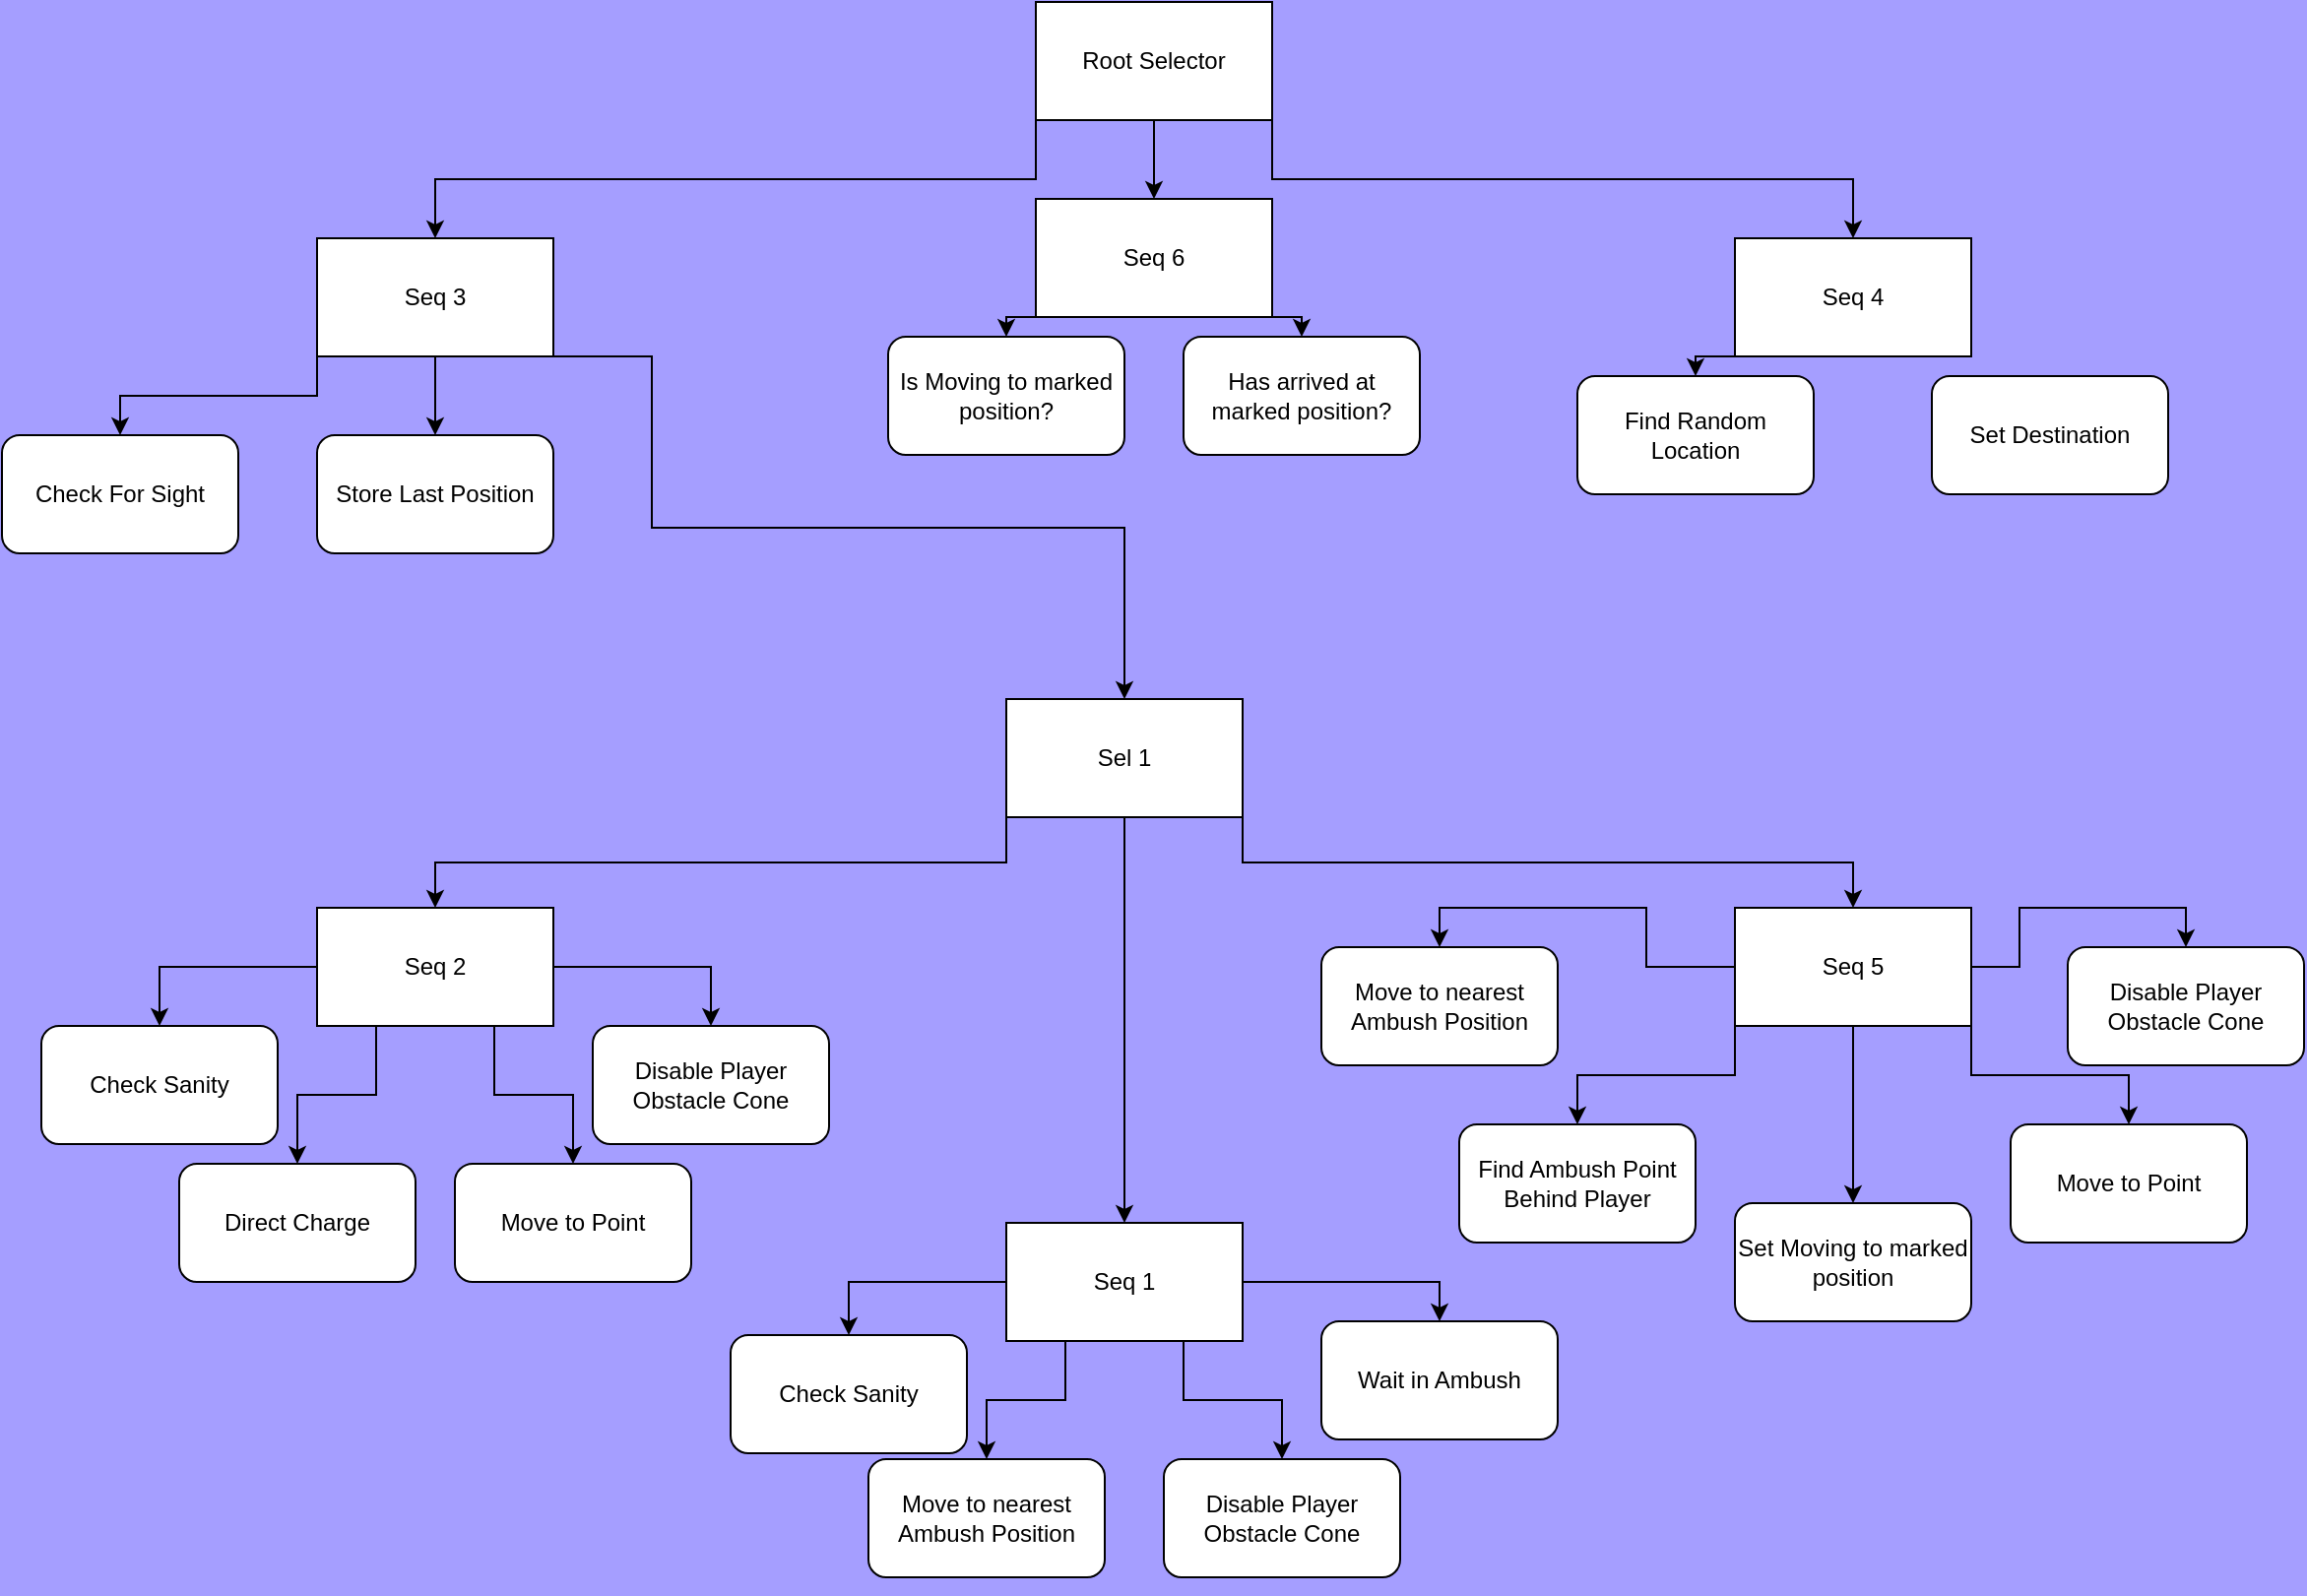 <mxfile version="13.9.9" type="device"><diagram id="C5RBs43oDa-KdzZeNtuy" name="Page-1"><mxGraphModel dx="1422" dy="822" grid="1" gridSize="10" guides="1" tooltips="1" connect="1" arrows="1" fold="1" page="1" pageScale="1" pageWidth="827" pageHeight="583" background="#A59EFF" math="0" shadow="0"><root><mxCell id="WIyWlLk6GJQsqaUBKTNV-0"/><mxCell id="WIyWlLk6GJQsqaUBKTNV-1" parent="WIyWlLk6GJQsqaUBKTNV-0"/><mxCell id="V3z-uiQqtsoL0Zn8f7dN-4" style="edgeStyle=orthogonalEdgeStyle;rounded=0;orthogonalLoop=1;jettySize=auto;html=1;exitX=0;exitY=1;exitDx=0;exitDy=0;entryX=0.5;entryY=0;entryDx=0;entryDy=0;" edge="1" parent="WIyWlLk6GJQsqaUBKTNV-1" source="u5zZ3J_nHTOApTEEm-aQ-0" target="V3z-uiQqtsoL0Zn8f7dN-0"><mxGeometry relative="1" as="geometry"/></mxCell><mxCell id="V3z-uiQqtsoL0Zn8f7dN-5" style="edgeStyle=orthogonalEdgeStyle;rounded=0;orthogonalLoop=1;jettySize=auto;html=1;exitX=1;exitY=1;exitDx=0;exitDy=0;entryX=0.5;entryY=0;entryDx=0;entryDy=0;" edge="1" parent="WIyWlLk6GJQsqaUBKTNV-1" source="u5zZ3J_nHTOApTEEm-aQ-0" target="V3z-uiQqtsoL0Zn8f7dN-2"><mxGeometry relative="1" as="geometry"/></mxCell><mxCell id="u5zZ3J_nHTOApTEEm-aQ-0" value="Root Selector" style="rounded=0;whiteSpace=wrap;html=1;" parent="WIyWlLk6GJQsqaUBKTNV-1" vertex="1"><mxGeometry x="525" width="120" height="60" as="geometry"/></mxCell><mxCell id="u5zZ3J_nHTOApTEEm-aQ-2" value="" style="endArrow=classic;html=1;entryX=0.5;entryY=0;entryDx=0;entryDy=0;" parent="WIyWlLk6GJQsqaUBKTNV-1" source="u5zZ3J_nHTOApTEEm-aQ-0" target="V3z-uiQqtsoL0Zn8f7dN-1" edge="1"><mxGeometry width="50" height="50" relative="1" as="geometry"><mxPoint x="550" y="450" as="sourcePoint"/><mxPoint x="585" y="80" as="targetPoint"/></mxGeometry></mxCell><mxCell id="V3z-uiQqtsoL0Zn8f7dN-17" style="edgeStyle=orthogonalEdgeStyle;rounded=0;orthogonalLoop=1;jettySize=auto;html=1;exitX=0;exitY=1;exitDx=0;exitDy=0;entryX=0.5;entryY=0;entryDx=0;entryDy=0;" edge="1" parent="WIyWlLk6GJQsqaUBKTNV-1" source="V3z-uiQqtsoL0Zn8f7dN-0" target="V3z-uiQqtsoL0Zn8f7dN-15"><mxGeometry relative="1" as="geometry"/></mxCell><mxCell id="V3z-uiQqtsoL0Zn8f7dN-18" style="edgeStyle=orthogonalEdgeStyle;rounded=0;orthogonalLoop=1;jettySize=auto;html=1;exitX=0.5;exitY=1;exitDx=0;exitDy=0;entryX=0.5;entryY=0;entryDx=0;entryDy=0;" edge="1" parent="WIyWlLk6GJQsqaUBKTNV-1" source="V3z-uiQqtsoL0Zn8f7dN-0" target="V3z-uiQqtsoL0Zn8f7dN-16"><mxGeometry relative="1" as="geometry"/></mxCell><mxCell id="V3z-uiQqtsoL0Zn8f7dN-24" style="edgeStyle=orthogonalEdgeStyle;rounded=0;orthogonalLoop=1;jettySize=auto;html=1;exitX=1;exitY=1;exitDx=0;exitDy=0;entryX=0.5;entryY=0;entryDx=0;entryDy=0;" edge="1" parent="WIyWlLk6GJQsqaUBKTNV-1" source="V3z-uiQqtsoL0Zn8f7dN-0" target="V3z-uiQqtsoL0Zn8f7dN-19"><mxGeometry relative="1" as="geometry"><Array as="points"><mxPoint x="330" y="180"/><mxPoint x="330" y="267"/><mxPoint x="570" y="267"/></Array></mxGeometry></mxCell><mxCell id="V3z-uiQqtsoL0Zn8f7dN-0" value="Seq 3" style="rounded=0;whiteSpace=wrap;html=1;" vertex="1" parent="WIyWlLk6GJQsqaUBKTNV-1"><mxGeometry x="160" y="120" width="120" height="60" as="geometry"/></mxCell><mxCell id="V3z-uiQqtsoL0Zn8f7dN-9" style="edgeStyle=orthogonalEdgeStyle;rounded=0;orthogonalLoop=1;jettySize=auto;html=1;exitX=0;exitY=1;exitDx=0;exitDy=0;entryX=0.5;entryY=0;entryDx=0;entryDy=0;" edge="1" parent="WIyWlLk6GJQsqaUBKTNV-1" source="V3z-uiQqtsoL0Zn8f7dN-1" target="V3z-uiQqtsoL0Zn8f7dN-7"><mxGeometry relative="1" as="geometry"/></mxCell><mxCell id="V3z-uiQqtsoL0Zn8f7dN-11" style="edgeStyle=orthogonalEdgeStyle;rounded=0;orthogonalLoop=1;jettySize=auto;html=1;exitX=1;exitY=1;exitDx=0;exitDy=0;entryX=0.5;entryY=0;entryDx=0;entryDy=0;" edge="1" parent="WIyWlLk6GJQsqaUBKTNV-1" source="V3z-uiQqtsoL0Zn8f7dN-1" target="V3z-uiQqtsoL0Zn8f7dN-6"><mxGeometry relative="1" as="geometry"/></mxCell><mxCell id="V3z-uiQqtsoL0Zn8f7dN-1" value="Seq 6" style="rounded=0;whiteSpace=wrap;html=1;" vertex="1" parent="WIyWlLk6GJQsqaUBKTNV-1"><mxGeometry x="525" y="100" width="120" height="60" as="geometry"/></mxCell><mxCell id="V3z-uiQqtsoL0Zn8f7dN-14" style="edgeStyle=orthogonalEdgeStyle;rounded=0;orthogonalLoop=1;jettySize=auto;html=1;exitX=0;exitY=1;exitDx=0;exitDy=0;entryX=0.5;entryY=0;entryDx=0;entryDy=0;" edge="1" parent="WIyWlLk6GJQsqaUBKTNV-1" source="V3z-uiQqtsoL0Zn8f7dN-2" target="V3z-uiQqtsoL0Zn8f7dN-12"><mxGeometry relative="1" as="geometry"/></mxCell><mxCell id="V3z-uiQqtsoL0Zn8f7dN-2" value="Seq 4" style="rounded=0;whiteSpace=wrap;html=1;" vertex="1" parent="WIyWlLk6GJQsqaUBKTNV-1"><mxGeometry x="880" y="120" width="120" height="60" as="geometry"/></mxCell><mxCell id="V3z-uiQqtsoL0Zn8f7dN-6" value="Has arrived at marked position?" style="rounded=1;whiteSpace=wrap;html=1;" vertex="1" parent="WIyWlLk6GJQsqaUBKTNV-1"><mxGeometry x="600" y="170" width="120" height="60" as="geometry"/></mxCell><mxCell id="V3z-uiQqtsoL0Zn8f7dN-7" value="Is Moving to marked position?" style="rounded=1;whiteSpace=wrap;html=1;" vertex="1" parent="WIyWlLk6GJQsqaUBKTNV-1"><mxGeometry x="450" y="170" width="120" height="60" as="geometry"/></mxCell><mxCell id="V3z-uiQqtsoL0Zn8f7dN-12" value="Find Random Location" style="rounded=1;whiteSpace=wrap;html=1;" vertex="1" parent="WIyWlLk6GJQsqaUBKTNV-1"><mxGeometry x="800" y="190" width="120" height="60" as="geometry"/></mxCell><mxCell id="V3z-uiQqtsoL0Zn8f7dN-13" value="Set Destination" style="rounded=1;whiteSpace=wrap;html=1;" vertex="1" parent="WIyWlLk6GJQsqaUBKTNV-1"><mxGeometry x="980" y="190" width="120" height="60" as="geometry"/></mxCell><mxCell id="V3z-uiQqtsoL0Zn8f7dN-15" value="Check For Sight" style="rounded=1;whiteSpace=wrap;html=1;" vertex="1" parent="WIyWlLk6GJQsqaUBKTNV-1"><mxGeometry y="220" width="120" height="60" as="geometry"/></mxCell><mxCell id="V3z-uiQqtsoL0Zn8f7dN-16" value="Store Last Position" style="rounded=1;whiteSpace=wrap;html=1;" vertex="1" parent="WIyWlLk6GJQsqaUBKTNV-1"><mxGeometry x="160" y="220" width="120" height="60" as="geometry"/></mxCell><mxCell id="V3z-uiQqtsoL0Zn8f7dN-28" style="edgeStyle=orthogonalEdgeStyle;rounded=0;orthogonalLoop=1;jettySize=auto;html=1;exitX=0;exitY=1;exitDx=0;exitDy=0;entryX=0.5;entryY=0;entryDx=0;entryDy=0;" edge="1" parent="WIyWlLk6GJQsqaUBKTNV-1" source="V3z-uiQqtsoL0Zn8f7dN-19" target="V3z-uiQqtsoL0Zn8f7dN-25"><mxGeometry relative="1" as="geometry"/></mxCell><mxCell id="V3z-uiQqtsoL0Zn8f7dN-29" style="edgeStyle=orthogonalEdgeStyle;rounded=0;orthogonalLoop=1;jettySize=auto;html=1;exitX=0.5;exitY=1;exitDx=0;exitDy=0;entryX=0.5;entryY=0;entryDx=0;entryDy=0;" edge="1" parent="WIyWlLk6GJQsqaUBKTNV-1" source="V3z-uiQqtsoL0Zn8f7dN-19" target="V3z-uiQqtsoL0Zn8f7dN-26"><mxGeometry relative="1" as="geometry"/></mxCell><mxCell id="V3z-uiQqtsoL0Zn8f7dN-30" style="edgeStyle=orthogonalEdgeStyle;rounded=0;orthogonalLoop=1;jettySize=auto;html=1;exitX=1;exitY=1;exitDx=0;exitDy=0;entryX=0.5;entryY=0;entryDx=0;entryDy=0;" edge="1" parent="WIyWlLk6GJQsqaUBKTNV-1" source="V3z-uiQqtsoL0Zn8f7dN-19" target="V3z-uiQqtsoL0Zn8f7dN-27"><mxGeometry relative="1" as="geometry"/></mxCell><mxCell id="V3z-uiQqtsoL0Zn8f7dN-19" value="Sel 1" style="rounded=0;whiteSpace=wrap;html=1;" vertex="1" parent="WIyWlLk6GJQsqaUBKTNV-1"><mxGeometry x="510" y="354" width="120" height="60" as="geometry"/></mxCell><mxCell id="V3z-uiQqtsoL0Zn8f7dN-49" style="edgeStyle=orthogonalEdgeStyle;rounded=0;orthogonalLoop=1;jettySize=auto;html=1;exitX=1;exitY=0.5;exitDx=0;exitDy=0;entryX=0.5;entryY=0;entryDx=0;entryDy=0;" edge="1" parent="WIyWlLk6GJQsqaUBKTNV-1" source="V3z-uiQqtsoL0Zn8f7dN-25" target="V3z-uiQqtsoL0Zn8f7dN-48"><mxGeometry relative="1" as="geometry"/></mxCell><mxCell id="V3z-uiQqtsoL0Zn8f7dN-50" style="edgeStyle=orthogonalEdgeStyle;rounded=0;orthogonalLoop=1;jettySize=auto;html=1;exitX=0.75;exitY=1;exitDx=0;exitDy=0;entryX=0.5;entryY=0;entryDx=0;entryDy=0;" edge="1" parent="WIyWlLk6GJQsqaUBKTNV-1" source="V3z-uiQqtsoL0Zn8f7dN-25" target="V3z-uiQqtsoL0Zn8f7dN-47"><mxGeometry relative="1" as="geometry"/></mxCell><mxCell id="V3z-uiQqtsoL0Zn8f7dN-51" style="edgeStyle=orthogonalEdgeStyle;rounded=0;orthogonalLoop=1;jettySize=auto;html=1;exitX=0.25;exitY=1;exitDx=0;exitDy=0;entryX=0.5;entryY=0;entryDx=0;entryDy=0;" edge="1" parent="WIyWlLk6GJQsqaUBKTNV-1" source="V3z-uiQqtsoL0Zn8f7dN-25" target="V3z-uiQqtsoL0Zn8f7dN-46"><mxGeometry relative="1" as="geometry"/></mxCell><mxCell id="V3z-uiQqtsoL0Zn8f7dN-53" style="edgeStyle=orthogonalEdgeStyle;rounded=0;orthogonalLoop=1;jettySize=auto;html=1;exitX=0;exitY=0.5;exitDx=0;exitDy=0;entryX=0.5;entryY=0;entryDx=0;entryDy=0;" edge="1" parent="WIyWlLk6GJQsqaUBKTNV-1" source="V3z-uiQqtsoL0Zn8f7dN-25" target="V3z-uiQqtsoL0Zn8f7dN-45"><mxGeometry relative="1" as="geometry"/></mxCell><mxCell id="V3z-uiQqtsoL0Zn8f7dN-25" value="Seq 2" style="rounded=0;whiteSpace=wrap;html=1;" vertex="1" parent="WIyWlLk6GJQsqaUBKTNV-1"><mxGeometry x="160" y="460" width="120" height="60" as="geometry"/></mxCell><mxCell id="V3z-uiQqtsoL0Zn8f7dN-59" style="edgeStyle=orthogonalEdgeStyle;rounded=0;orthogonalLoop=1;jettySize=auto;html=1;exitX=1;exitY=0.5;exitDx=0;exitDy=0;entryX=0.5;entryY=0;entryDx=0;entryDy=0;" edge="1" parent="WIyWlLk6GJQsqaUBKTNV-1" source="V3z-uiQqtsoL0Zn8f7dN-26" target="V3z-uiQqtsoL0Zn8f7dN-57"><mxGeometry relative="1" as="geometry"/></mxCell><mxCell id="V3z-uiQqtsoL0Zn8f7dN-60" style="edgeStyle=orthogonalEdgeStyle;rounded=0;orthogonalLoop=1;jettySize=auto;html=1;exitX=0;exitY=0.5;exitDx=0;exitDy=0;entryX=0.5;entryY=0;entryDx=0;entryDy=0;" edge="1" parent="WIyWlLk6GJQsqaUBKTNV-1" source="V3z-uiQqtsoL0Zn8f7dN-26" target="V3z-uiQqtsoL0Zn8f7dN-54"><mxGeometry relative="1" as="geometry"><mxPoint x="430" y="633" as="targetPoint"/></mxGeometry></mxCell><mxCell id="V3z-uiQqtsoL0Zn8f7dN-61" style="edgeStyle=orthogonalEdgeStyle;rounded=0;orthogonalLoop=1;jettySize=auto;html=1;exitX=0.25;exitY=1;exitDx=0;exitDy=0;entryX=0.5;entryY=0;entryDx=0;entryDy=0;" edge="1" parent="WIyWlLk6GJQsqaUBKTNV-1" source="V3z-uiQqtsoL0Zn8f7dN-26" target="V3z-uiQqtsoL0Zn8f7dN-55"><mxGeometry relative="1" as="geometry"/></mxCell><mxCell id="V3z-uiQqtsoL0Zn8f7dN-62" style="edgeStyle=orthogonalEdgeStyle;rounded=0;orthogonalLoop=1;jettySize=auto;html=1;exitX=0.75;exitY=1;exitDx=0;exitDy=0;entryX=0.5;entryY=0;entryDx=0;entryDy=0;" edge="1" parent="WIyWlLk6GJQsqaUBKTNV-1" source="V3z-uiQqtsoL0Zn8f7dN-26" target="V3z-uiQqtsoL0Zn8f7dN-58"><mxGeometry relative="1" as="geometry"><mxPoint x="650" y="703" as="targetPoint"/></mxGeometry></mxCell><mxCell id="V3z-uiQqtsoL0Zn8f7dN-26" value="Seq 1" style="rounded=0;whiteSpace=wrap;html=1;" vertex="1" parent="WIyWlLk6GJQsqaUBKTNV-1"><mxGeometry x="510" y="620" width="120" height="60" as="geometry"/></mxCell><mxCell id="V3z-uiQqtsoL0Zn8f7dN-32" style="edgeStyle=orthogonalEdgeStyle;rounded=0;orthogonalLoop=1;jettySize=auto;html=1;exitX=0;exitY=0.5;exitDx=0;exitDy=0;entryX=0.5;entryY=0;entryDx=0;entryDy=0;" edge="1" parent="WIyWlLk6GJQsqaUBKTNV-1" source="V3z-uiQqtsoL0Zn8f7dN-27" target="V3z-uiQqtsoL0Zn8f7dN-31"><mxGeometry relative="1" as="geometry"/></mxCell><mxCell id="V3z-uiQqtsoL0Zn8f7dN-40" style="edgeStyle=orthogonalEdgeStyle;rounded=0;orthogonalLoop=1;jettySize=auto;html=1;exitX=0.5;exitY=1;exitDx=0;exitDy=0;entryX=0.5;entryY=0;entryDx=0;entryDy=0;" edge="1" parent="WIyWlLk6GJQsqaUBKTNV-1" source="V3z-uiQqtsoL0Zn8f7dN-27" target="V3z-uiQqtsoL0Zn8f7dN-36"><mxGeometry relative="1" as="geometry"/></mxCell><mxCell id="V3z-uiQqtsoL0Zn8f7dN-41" style="edgeStyle=orthogonalEdgeStyle;rounded=0;orthogonalLoop=1;jettySize=auto;html=1;exitX=0;exitY=1;exitDx=0;exitDy=0;entryX=0.5;entryY=0;entryDx=0;entryDy=0;" edge="1" parent="WIyWlLk6GJQsqaUBKTNV-1" source="V3z-uiQqtsoL0Zn8f7dN-27" target="V3z-uiQqtsoL0Zn8f7dN-34"><mxGeometry relative="1" as="geometry"/></mxCell><mxCell id="V3z-uiQqtsoL0Zn8f7dN-42" style="edgeStyle=orthogonalEdgeStyle;rounded=0;orthogonalLoop=1;jettySize=auto;html=1;exitX=1;exitY=0.5;exitDx=0;exitDy=0;entryX=0.5;entryY=0;entryDx=0;entryDy=0;" edge="1" parent="WIyWlLk6GJQsqaUBKTNV-1" source="V3z-uiQqtsoL0Zn8f7dN-27" target="V3z-uiQqtsoL0Zn8f7dN-39"><mxGeometry relative="1" as="geometry"/></mxCell><mxCell id="V3z-uiQqtsoL0Zn8f7dN-43" style="edgeStyle=orthogonalEdgeStyle;rounded=0;orthogonalLoop=1;jettySize=auto;html=1;exitX=1;exitY=1;exitDx=0;exitDy=0;entryX=0.5;entryY=0;entryDx=0;entryDy=0;" edge="1" parent="WIyWlLk6GJQsqaUBKTNV-1" source="V3z-uiQqtsoL0Zn8f7dN-27" target="V3z-uiQqtsoL0Zn8f7dN-38"><mxGeometry relative="1" as="geometry"/></mxCell><mxCell id="V3z-uiQqtsoL0Zn8f7dN-27" value="Seq 5" style="rounded=0;whiteSpace=wrap;html=1;" vertex="1" parent="WIyWlLk6GJQsqaUBKTNV-1"><mxGeometry x="880" y="460" width="120" height="60" as="geometry"/></mxCell><mxCell id="V3z-uiQqtsoL0Zn8f7dN-31" value="Move to nearest Ambush Position" style="rounded=1;whiteSpace=wrap;html=1;" vertex="1" parent="WIyWlLk6GJQsqaUBKTNV-1"><mxGeometry x="670" y="480" width="120" height="60" as="geometry"/></mxCell><mxCell id="V3z-uiQqtsoL0Zn8f7dN-34" value="Find Ambush Point Behind Player" style="rounded=1;whiteSpace=wrap;html=1;" vertex="1" parent="WIyWlLk6GJQsqaUBKTNV-1"><mxGeometry x="740" y="570" width="120" height="60" as="geometry"/></mxCell><mxCell id="V3z-uiQqtsoL0Zn8f7dN-36" value="Set Moving to marked position" style="rounded=1;whiteSpace=wrap;html=1;" vertex="1" parent="WIyWlLk6GJQsqaUBKTNV-1"><mxGeometry x="880" y="610" width="120" height="60" as="geometry"/></mxCell><mxCell id="V3z-uiQqtsoL0Zn8f7dN-38" value="Move to Point" style="rounded=1;whiteSpace=wrap;html=1;" vertex="1" parent="WIyWlLk6GJQsqaUBKTNV-1"><mxGeometry x="1020" y="570" width="120" height="60" as="geometry"/></mxCell><mxCell id="V3z-uiQqtsoL0Zn8f7dN-39" value="Disable Player Obstacle Cone" style="rounded=1;whiteSpace=wrap;html=1;" vertex="1" parent="WIyWlLk6GJQsqaUBKTNV-1"><mxGeometry x="1049" y="480" width="120" height="60" as="geometry"/></mxCell><mxCell id="V3z-uiQqtsoL0Zn8f7dN-45" value="Check Sanity" style="rounded=1;whiteSpace=wrap;html=1;" vertex="1" parent="WIyWlLk6GJQsqaUBKTNV-1"><mxGeometry x="20" y="520" width="120" height="60" as="geometry"/></mxCell><mxCell id="V3z-uiQqtsoL0Zn8f7dN-46" value="Direct Charge" style="rounded=1;whiteSpace=wrap;html=1;" vertex="1" parent="WIyWlLk6GJQsqaUBKTNV-1"><mxGeometry x="90" y="590" width="120" height="60" as="geometry"/></mxCell><mxCell id="V3z-uiQqtsoL0Zn8f7dN-47" value="Move to Point" style="rounded=1;whiteSpace=wrap;html=1;" vertex="1" parent="WIyWlLk6GJQsqaUBKTNV-1"><mxGeometry x="230" y="590" width="120" height="60" as="geometry"/></mxCell><mxCell id="V3z-uiQqtsoL0Zn8f7dN-48" value="Disable Player Obstacle Cone" style="rounded=1;whiteSpace=wrap;html=1;" vertex="1" parent="WIyWlLk6GJQsqaUBKTNV-1"><mxGeometry x="300" y="520" width="120" height="60" as="geometry"/></mxCell><mxCell id="V3z-uiQqtsoL0Zn8f7dN-54" value="Check Sanity" style="rounded=1;whiteSpace=wrap;html=1;" vertex="1" parent="WIyWlLk6GJQsqaUBKTNV-1"><mxGeometry x="370" y="677" width="120" height="60" as="geometry"/></mxCell><mxCell id="V3z-uiQqtsoL0Zn8f7dN-55" value="Move to nearest Ambush Position" style="rounded=1;whiteSpace=wrap;html=1;" vertex="1" parent="WIyWlLk6GJQsqaUBKTNV-1"><mxGeometry x="440" y="740" width="120" height="60" as="geometry"/></mxCell><mxCell id="V3z-uiQqtsoL0Zn8f7dN-56" style="edgeStyle=orthogonalEdgeStyle;rounded=0;orthogonalLoop=1;jettySize=auto;html=1;exitX=0.5;exitY=1;exitDx=0;exitDy=0;" edge="1" parent="WIyWlLk6GJQsqaUBKTNV-1" source="V3z-uiQqtsoL0Zn8f7dN-55" target="V3z-uiQqtsoL0Zn8f7dN-55"><mxGeometry relative="1" as="geometry"/></mxCell><mxCell id="V3z-uiQqtsoL0Zn8f7dN-57" value="Wait in Ambush" style="rounded=1;whiteSpace=wrap;html=1;" vertex="1" parent="WIyWlLk6GJQsqaUBKTNV-1"><mxGeometry x="670" y="670" width="120" height="60" as="geometry"/></mxCell><mxCell id="V3z-uiQqtsoL0Zn8f7dN-58" value="Disable Player Obstacle Cone" style="rounded=1;whiteSpace=wrap;html=1;" vertex="1" parent="WIyWlLk6GJQsqaUBKTNV-1"><mxGeometry x="590" y="740" width="120" height="60" as="geometry"/></mxCell></root></mxGraphModel></diagram></mxfile>